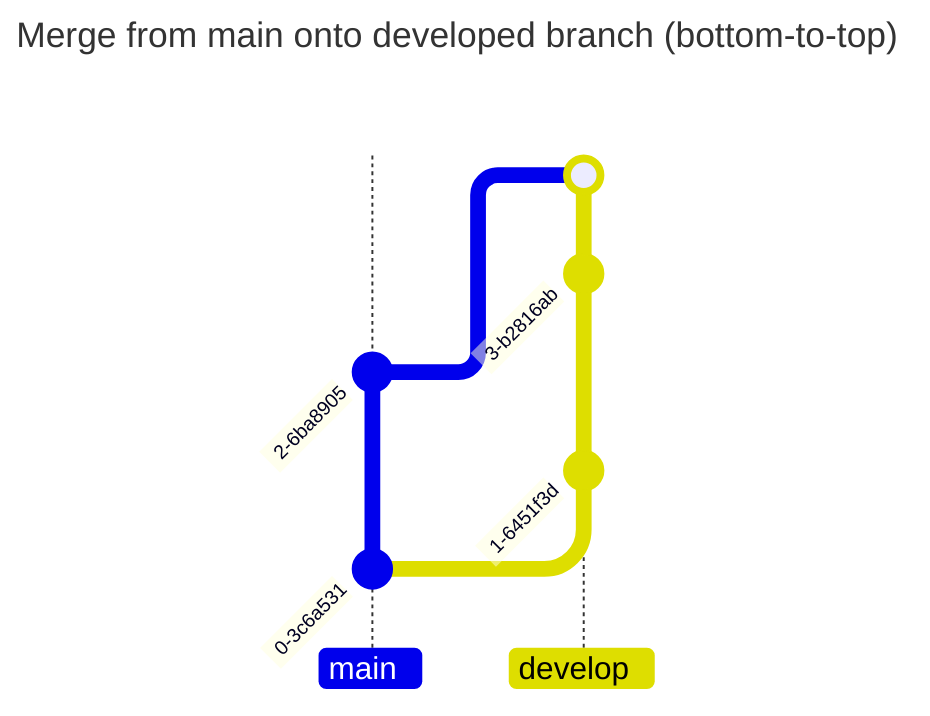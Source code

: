 ---
title: Merge from main onto developed branch (bottom-to-top)
---
gitGraph BT:
commit
branch develop
commit
checkout main
commit
checkout develop
commit
merge main